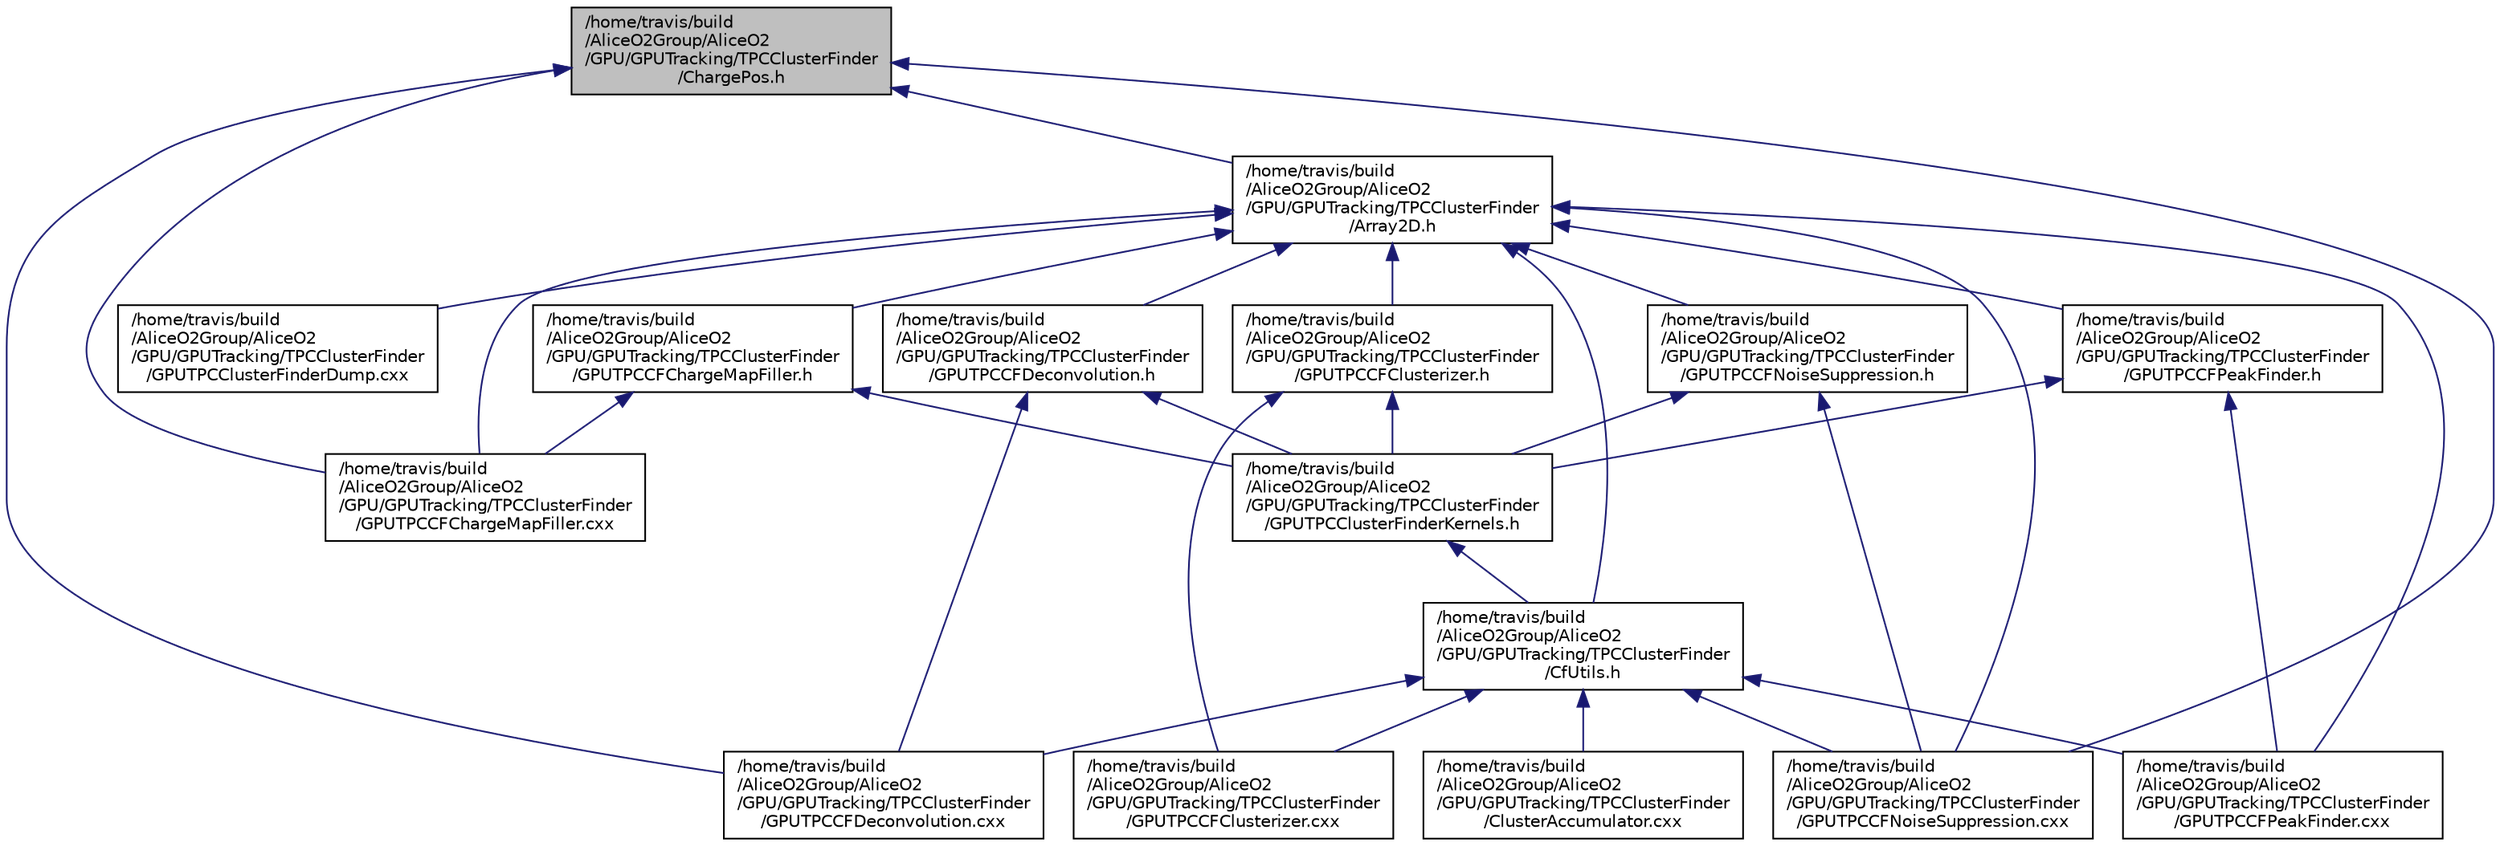 digraph "/home/travis/build/AliceO2Group/AliceO2/GPU/GPUTracking/TPCClusterFinder/ChargePos.h"
{
 // INTERACTIVE_SVG=YES
  bgcolor="transparent";
  edge [fontname="Helvetica",fontsize="10",labelfontname="Helvetica",labelfontsize="10"];
  node [fontname="Helvetica",fontsize="10",shape=record];
  Node12 [label="/home/travis/build\l/AliceO2Group/AliceO2\l/GPU/GPUTracking/TPCClusterFinder\l/ChargePos.h",height=0.2,width=0.4,color="black", fillcolor="grey75", style="filled", fontcolor="black"];
  Node12 -> Node13 [dir="back",color="midnightblue",fontsize="10",style="solid",fontname="Helvetica"];
  Node13 [label="/home/travis/build\l/AliceO2Group/AliceO2\l/GPU/GPUTracking/TPCClusterFinder\l/Array2D.h",height=0.2,width=0.4,color="black",URL="$d7/d60/Array2D_8h.html"];
  Node13 -> Node14 [dir="back",color="midnightblue",fontsize="10",style="solid",fontname="Helvetica"];
  Node14 [label="/home/travis/build\l/AliceO2Group/AliceO2\l/GPU/GPUTracking/TPCClusterFinder\l/CfUtils.h",height=0.2,width=0.4,color="black",URL="$da/de7/CfUtils_8h.html"];
  Node14 -> Node15 [dir="back",color="midnightblue",fontsize="10",style="solid",fontname="Helvetica"];
  Node15 [label="/home/travis/build\l/AliceO2Group/AliceO2\l/GPU/GPUTracking/TPCClusterFinder\l/ClusterAccumulator.cxx",height=0.2,width=0.4,color="black",URL="$d8/db8/ClusterAccumulator_8cxx.html"];
  Node14 -> Node16 [dir="back",color="midnightblue",fontsize="10",style="solid",fontname="Helvetica"];
  Node16 [label="/home/travis/build\l/AliceO2Group/AliceO2\l/GPU/GPUTracking/TPCClusterFinder\l/GPUTPCCFClusterizer.cxx",height=0.2,width=0.4,color="black",URL="$de/d30/GPUTPCCFClusterizer_8cxx.html"];
  Node14 -> Node17 [dir="back",color="midnightblue",fontsize="10",style="solid",fontname="Helvetica"];
  Node17 [label="/home/travis/build\l/AliceO2Group/AliceO2\l/GPU/GPUTracking/TPCClusterFinder\l/GPUTPCCFDeconvolution.cxx",height=0.2,width=0.4,color="black",URL="$dd/d19/GPUTPCCFDeconvolution_8cxx.html"];
  Node14 -> Node18 [dir="back",color="midnightblue",fontsize="10",style="solid",fontname="Helvetica"];
  Node18 [label="/home/travis/build\l/AliceO2Group/AliceO2\l/GPU/GPUTracking/TPCClusterFinder\l/GPUTPCCFNoiseSuppression.cxx",height=0.2,width=0.4,color="black",URL="$d4/d72/GPUTPCCFNoiseSuppression_8cxx.html"];
  Node14 -> Node19 [dir="back",color="midnightblue",fontsize="10",style="solid",fontname="Helvetica"];
  Node19 [label="/home/travis/build\l/AliceO2Group/AliceO2\l/GPU/GPUTracking/TPCClusterFinder\l/GPUTPCCFPeakFinder.cxx",height=0.2,width=0.4,color="black",URL="$d9/dbb/GPUTPCCFPeakFinder_8cxx.html"];
  Node13 -> Node20 [dir="back",color="midnightblue",fontsize="10",style="solid",fontname="Helvetica"];
  Node20 [label="/home/travis/build\l/AliceO2Group/AliceO2\l/GPU/GPUTracking/TPCClusterFinder\l/GPUTPCCFChargeMapFiller.h",height=0.2,width=0.4,color="black",URL="$dc/d10/GPUTPCCFChargeMapFiller_8h.html"];
  Node20 -> Node21 [dir="back",color="midnightblue",fontsize="10",style="solid",fontname="Helvetica"];
  Node21 [label="/home/travis/build\l/AliceO2Group/AliceO2\l/GPU/GPUTracking/TPCClusterFinder\l/GPUTPCClusterFinderKernels.h",height=0.2,width=0.4,color="black",URL="$d1/d59/GPUTPCClusterFinderKernels_8h.html"];
  Node21 -> Node14 [dir="back",color="midnightblue",fontsize="10",style="solid",fontname="Helvetica"];
  Node20 -> Node22 [dir="back",color="midnightblue",fontsize="10",style="solid",fontname="Helvetica"];
  Node22 [label="/home/travis/build\l/AliceO2Group/AliceO2\l/GPU/GPUTracking/TPCClusterFinder\l/GPUTPCCFChargeMapFiller.cxx",height=0.2,width=0.4,color="black",URL="$d3/dc7/GPUTPCCFChargeMapFiller_8cxx.html"];
  Node13 -> Node23 [dir="back",color="midnightblue",fontsize="10",style="solid",fontname="Helvetica"];
  Node23 [label="/home/travis/build\l/AliceO2Group/AliceO2\l/GPU/GPUTracking/TPCClusterFinder\l/GPUTPCCFPeakFinder.h",height=0.2,width=0.4,color="black",URL="$d6/d92/GPUTPCCFPeakFinder_8h.html"];
  Node23 -> Node21 [dir="back",color="midnightblue",fontsize="10",style="solid",fontname="Helvetica"];
  Node23 -> Node19 [dir="back",color="midnightblue",fontsize="10",style="solid",fontname="Helvetica"];
  Node13 -> Node24 [dir="back",color="midnightblue",fontsize="10",style="solid",fontname="Helvetica"];
  Node24 [label="/home/travis/build\l/AliceO2Group/AliceO2\l/GPU/GPUTracking/TPCClusterFinder\l/GPUTPCCFNoiseSuppression.h",height=0.2,width=0.4,color="black",URL="$d7/d30/GPUTPCCFNoiseSuppression_8h.html"];
  Node24 -> Node21 [dir="back",color="midnightblue",fontsize="10",style="solid",fontname="Helvetica"];
  Node24 -> Node18 [dir="back",color="midnightblue",fontsize="10",style="solid",fontname="Helvetica"];
  Node13 -> Node25 [dir="back",color="midnightblue",fontsize="10",style="solid",fontname="Helvetica"];
  Node25 [label="/home/travis/build\l/AliceO2Group/AliceO2\l/GPU/GPUTracking/TPCClusterFinder\l/GPUTPCCFDeconvolution.h",height=0.2,width=0.4,color="black",URL="$dc/d21/GPUTPCCFDeconvolution_8h.html"];
  Node25 -> Node21 [dir="back",color="midnightblue",fontsize="10",style="solid",fontname="Helvetica"];
  Node25 -> Node17 [dir="back",color="midnightblue",fontsize="10",style="solid",fontname="Helvetica"];
  Node13 -> Node26 [dir="back",color="midnightblue",fontsize="10",style="solid",fontname="Helvetica"];
  Node26 [label="/home/travis/build\l/AliceO2Group/AliceO2\l/GPU/GPUTracking/TPCClusterFinder\l/GPUTPCCFClusterizer.h",height=0.2,width=0.4,color="black",URL="$dd/d99/GPUTPCCFClusterizer_8h.html"];
  Node26 -> Node21 [dir="back",color="midnightblue",fontsize="10",style="solid",fontname="Helvetica"];
  Node26 -> Node16 [dir="back",color="midnightblue",fontsize="10",style="solid",fontname="Helvetica"];
  Node13 -> Node22 [dir="back",color="midnightblue",fontsize="10",style="solid",fontname="Helvetica"];
  Node13 -> Node18 [dir="back",color="midnightblue",fontsize="10",style="solid",fontname="Helvetica"];
  Node13 -> Node19 [dir="back",color="midnightblue",fontsize="10",style="solid",fontname="Helvetica"];
  Node13 -> Node27 [dir="back",color="midnightblue",fontsize="10",style="solid",fontname="Helvetica"];
  Node27 [label="/home/travis/build\l/AliceO2Group/AliceO2\l/GPU/GPUTracking/TPCClusterFinder\l/GPUTPCClusterFinderDump.cxx",height=0.2,width=0.4,color="black",URL="$d2/db7/GPUTPCClusterFinderDump_8cxx.html"];
  Node12 -> Node22 [dir="back",color="midnightblue",fontsize="10",style="solid",fontname="Helvetica"];
  Node12 -> Node17 [dir="back",color="midnightblue",fontsize="10",style="solid",fontname="Helvetica"];
  Node12 -> Node18 [dir="back",color="midnightblue",fontsize="10",style="solid",fontname="Helvetica"];
}

